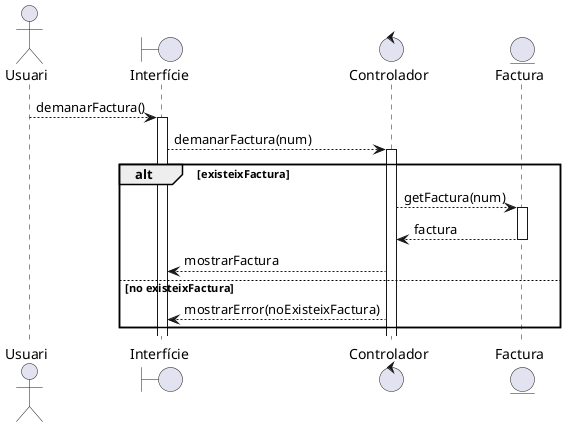 @startuml
actor Usuari as Us
boundary "Interfície" as In
control "Controlador" as Cont
entity "Factura" as F
Us --> In: demanarFactura()
activate In
In --> Cont: demanarFactura(num)
activate Cont
alt existeixFactura
    Cont --> F: getFactura(num)
    activate F
    F --> Cont: factura
    deactivate F
    Cont --> In: mostrarFactura
else no existeixFactura
    Cont --> In: mostrarError(noExisteixFactura)


end
@enduml